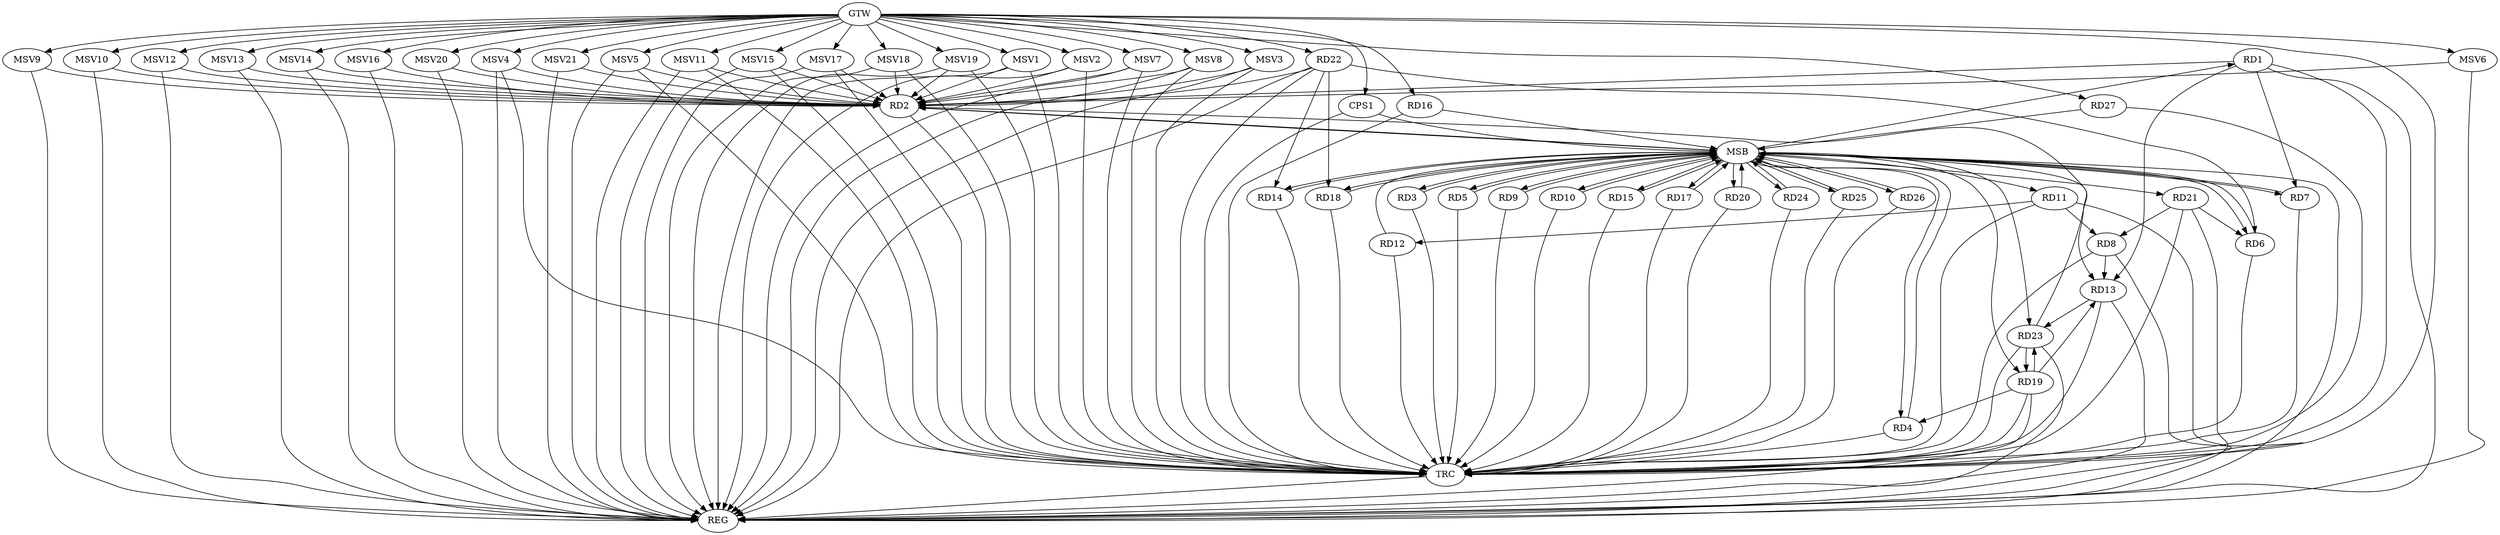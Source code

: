 strict digraph G {
  RD1 [ label="RD1" ];
  RD2 [ label="RD2" ];
  RD3 [ label="RD3" ];
  RD4 [ label="RD4" ];
  RD5 [ label="RD5" ];
  RD6 [ label="RD6" ];
  RD7 [ label="RD7" ];
  RD8 [ label="RD8" ];
  RD9 [ label="RD9" ];
  RD10 [ label="RD10" ];
  RD11 [ label="RD11" ];
  RD12 [ label="RD12" ];
  RD13 [ label="RD13" ];
  RD14 [ label="RD14" ];
  RD15 [ label="RD15" ];
  RD16 [ label="RD16" ];
  RD17 [ label="RD17" ];
  RD18 [ label="RD18" ];
  RD19 [ label="RD19" ];
  RD20 [ label="RD20" ];
  RD21 [ label="RD21" ];
  RD22 [ label="RD22" ];
  RD23 [ label="RD23" ];
  RD24 [ label="RD24" ];
  RD25 [ label="RD25" ];
  RD26 [ label="RD26" ];
  RD27 [ label="RD27" ];
  CPS1 [ label="CPS1" ];
  GTW [ label="GTW" ];
  REG [ label="REG" ];
  MSB [ label="MSB" ];
  TRC [ label="TRC" ];
  MSV1 [ label="MSV1" ];
  MSV2 [ label="MSV2" ];
  MSV3 [ label="MSV3" ];
  MSV4 [ label="MSV4" ];
  MSV5 [ label="MSV5" ];
  MSV6 [ label="MSV6" ];
  MSV7 [ label="MSV7" ];
  MSV8 [ label="MSV8" ];
  MSV9 [ label="MSV9" ];
  MSV10 [ label="MSV10" ];
  MSV11 [ label="MSV11" ];
  MSV12 [ label="MSV12" ];
  MSV13 [ label="MSV13" ];
  MSV14 [ label="MSV14" ];
  MSV15 [ label="MSV15" ];
  MSV16 [ label="MSV16" ];
  MSV17 [ label="MSV17" ];
  MSV18 [ label="MSV18" ];
  MSV19 [ label="MSV19" ];
  MSV20 [ label="MSV20" ];
  MSV21 [ label="MSV21" ];
  RD1 -> RD2;
  RD1 -> RD7;
  RD1 -> RD13;
  RD22 -> RD2;
  RD23 -> RD2;
  RD19 -> RD4;
  RD21 -> RD6;
  RD22 -> RD6;
  RD11 -> RD8;
  RD8 -> RD13;
  RD21 -> RD8;
  RD11 -> RD12;
  RD19 -> RD13;
  RD13 -> RD23;
  RD22 -> RD14;
  RD22 -> RD18;
  RD19 -> RD23;
  RD23 -> RD19;
  GTW -> RD16;
  GTW -> RD22;
  GTW -> RD27;
  GTW -> CPS1;
  RD1 -> REG;
  RD8 -> REG;
  RD11 -> REG;
  RD13 -> REG;
  RD19 -> REG;
  RD21 -> REG;
  RD22 -> REG;
  RD23 -> REG;
  RD2 -> MSB;
  MSB -> RD20;
  MSB -> REG;
  RD3 -> MSB;
  MSB -> RD5;
  MSB -> RD10;
  MSB -> RD17;
  RD4 -> MSB;
  MSB -> RD19;
  RD5 -> MSB;
  RD6 -> MSB;
  MSB -> RD14;
  RD7 -> MSB;
  MSB -> RD9;
  MSB -> RD15;
  MSB -> RD24;
  RD9 -> MSB;
  RD10 -> MSB;
  MSB -> RD6;
  RD12 -> MSB;
  MSB -> RD18;
  RD14 -> MSB;
  MSB -> RD11;
  MSB -> RD26;
  RD15 -> MSB;
  MSB -> RD25;
  RD16 -> MSB;
  MSB -> RD23;
  RD17 -> MSB;
  MSB -> RD21;
  RD18 -> MSB;
  RD20 -> MSB;
  MSB -> RD3;
  RD24 -> MSB;
  MSB -> RD4;
  RD25 -> MSB;
  MSB -> RD1;
  MSB -> RD2;
  MSB -> RD13;
  RD26 -> MSB;
  RD27 -> MSB;
  CPS1 -> MSB;
  MSB -> RD7;
  RD1 -> TRC;
  RD2 -> TRC;
  RD3 -> TRC;
  RD4 -> TRC;
  RD5 -> TRC;
  RD6 -> TRC;
  RD7 -> TRC;
  RD8 -> TRC;
  RD9 -> TRC;
  RD10 -> TRC;
  RD11 -> TRC;
  RD12 -> TRC;
  RD13 -> TRC;
  RD14 -> TRC;
  RD15 -> TRC;
  RD16 -> TRC;
  RD17 -> TRC;
  RD18 -> TRC;
  RD19 -> TRC;
  RD20 -> TRC;
  RD21 -> TRC;
  RD22 -> TRC;
  RD23 -> TRC;
  RD24 -> TRC;
  RD25 -> TRC;
  RD26 -> TRC;
  RD27 -> TRC;
  CPS1 -> TRC;
  GTW -> TRC;
  TRC -> REG;
  MSV1 -> RD2;
  GTW -> MSV1;
  MSV1 -> REG;
  MSV1 -> TRC;
  MSV2 -> RD2;
  MSV3 -> RD2;
  MSV4 -> RD2;
  GTW -> MSV2;
  MSV2 -> REG;
  MSV2 -> TRC;
  GTW -> MSV3;
  MSV3 -> REG;
  MSV3 -> TRC;
  GTW -> MSV4;
  MSV4 -> REG;
  MSV4 -> TRC;
  MSV5 -> RD2;
  GTW -> MSV5;
  MSV5 -> REG;
  MSV5 -> TRC;
  MSV6 -> RD2;
  MSV7 -> RD2;
  GTW -> MSV6;
  MSV6 -> REG;
  GTW -> MSV7;
  MSV7 -> REG;
  MSV7 -> TRC;
  MSV8 -> RD2;
  GTW -> MSV8;
  MSV8 -> REG;
  MSV8 -> TRC;
  MSV9 -> RD2;
  GTW -> MSV9;
  MSV9 -> REG;
  MSV10 -> RD2;
  GTW -> MSV10;
  MSV10 -> REG;
  MSV11 -> RD2;
  MSV12 -> RD2;
  MSV13 -> RD2;
  GTW -> MSV11;
  MSV11 -> REG;
  MSV11 -> TRC;
  GTW -> MSV12;
  MSV12 -> REG;
  GTW -> MSV13;
  MSV13 -> REG;
  MSV14 -> RD2;
  GTW -> MSV14;
  MSV14 -> REG;
  MSV15 -> RD2;
  GTW -> MSV15;
  MSV15 -> REG;
  MSV15 -> TRC;
  MSV16 -> RD2;
  MSV17 -> RD2;
  GTW -> MSV16;
  MSV16 -> REG;
  GTW -> MSV17;
  MSV17 -> REG;
  MSV17 -> TRC;
  MSV18 -> RD2;
  MSV19 -> RD2;
  MSV20 -> RD2;
  MSV21 -> RD2;
  GTW -> MSV18;
  MSV18 -> REG;
  MSV18 -> TRC;
  GTW -> MSV19;
  MSV19 -> REG;
  MSV19 -> TRC;
  GTW -> MSV20;
  MSV20 -> REG;
  GTW -> MSV21;
  MSV21 -> REG;
}

